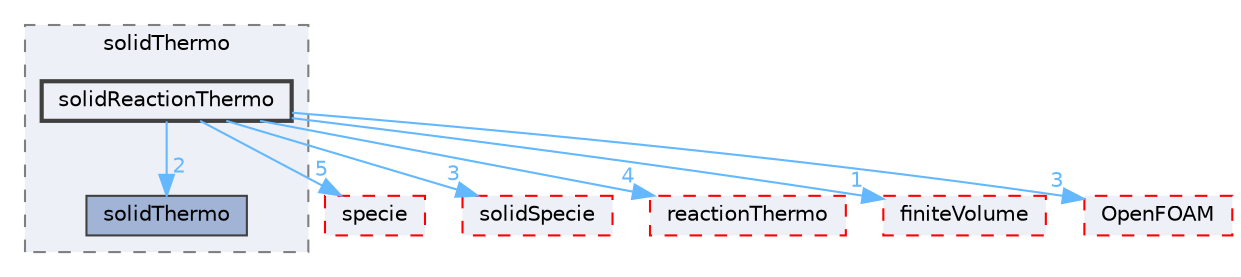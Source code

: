 digraph "src/thermophysicalModels/solidThermo/solidReactionThermo"
{
 // LATEX_PDF_SIZE
  bgcolor="transparent";
  edge [fontname=Helvetica,fontsize=10,labelfontname=Helvetica,labelfontsize=10];
  node [fontname=Helvetica,fontsize=10,shape=box,height=0.2,width=0.4];
  compound=true
  subgraph clusterdir_b0a4276768a9e3782bd6f894861ddaf3 {
    graph [ bgcolor="#edf0f7", pencolor="grey50", label="solidThermo", fontname=Helvetica,fontsize=10 style="filled,dashed", URL="dir_b0a4276768a9e3782bd6f894861ddaf3.html",tooltip=""]
  dir_ed5541df9ad7bd668902e88807c878ec [label="solidThermo", fillcolor="#a2b4d6", color="grey25", style="filled", URL="dir_ed5541df9ad7bd668902e88807c878ec.html",tooltip=""];
  dir_4bc4d863ebbaceda6fc6f92060da0f56 [label="solidReactionThermo", fillcolor="#edf0f7", color="grey25", style="filled,bold", URL="dir_4bc4d863ebbaceda6fc6f92060da0f56.html",tooltip=""];
  }
  dir_5c4bf53b114f4c9237cd4ef0431fc9bd [label="specie", fillcolor="#edf0f7", color="red", style="filled,dashed", URL="dir_5c4bf53b114f4c9237cd4ef0431fc9bd.html",tooltip=""];
  dir_640adc73b6f298758d016476c5bdb471 [label="solidSpecie", fillcolor="#edf0f7", color="red", style="filled,dashed", URL="dir_640adc73b6f298758d016476c5bdb471.html",tooltip=""];
  dir_87c7a4a86ffb283740ec390ea55551cb [label="reactionThermo", fillcolor="#edf0f7", color="red", style="filled,dashed", URL="dir_87c7a4a86ffb283740ec390ea55551cb.html",tooltip=""];
  dir_9bd15774b555cf7259a6fa18f99fe99b [label="finiteVolume", fillcolor="#edf0f7", color="red", style="filled,dashed", URL="dir_9bd15774b555cf7259a6fa18f99fe99b.html",tooltip=""];
  dir_c5473ff19b20e6ec4dfe5c310b3778a8 [label="OpenFOAM", fillcolor="#edf0f7", color="red", style="filled,dashed", URL="dir_c5473ff19b20e6ec4dfe5c310b3778a8.html",tooltip=""];
  dir_4bc4d863ebbaceda6fc6f92060da0f56->dir_5c4bf53b114f4c9237cd4ef0431fc9bd [headlabel="5", labeldistance=1.5 headhref="dir_003641_003683.html" href="dir_003641_003683.html" color="steelblue1" fontcolor="steelblue1"];
  dir_4bc4d863ebbaceda6fc6f92060da0f56->dir_640adc73b6f298758d016476c5bdb471 [headlabel="3", labeldistance=1.5 headhref="dir_003641_003642.html" href="dir_003641_003642.html" color="steelblue1" fontcolor="steelblue1"];
  dir_4bc4d863ebbaceda6fc6f92060da0f56->dir_87c7a4a86ffb283740ec390ea55551cb [headlabel="4", labeldistance=1.5 headhref="dir_003641_003245.html" href="dir_003641_003245.html" color="steelblue1" fontcolor="steelblue1"];
  dir_4bc4d863ebbaceda6fc6f92060da0f56->dir_9bd15774b555cf7259a6fa18f99fe99b [headlabel="1", labeldistance=1.5 headhref="dir_003641_001387.html" href="dir_003641_001387.html" color="steelblue1" fontcolor="steelblue1"];
  dir_4bc4d863ebbaceda6fc6f92060da0f56->dir_c5473ff19b20e6ec4dfe5c310b3778a8 [headlabel="3", labeldistance=1.5 headhref="dir_003641_002695.html" href="dir_003641_002695.html" color="steelblue1" fontcolor="steelblue1"];
  dir_4bc4d863ebbaceda6fc6f92060da0f56->dir_ed5541df9ad7bd668902e88807c878ec [headlabel="2", labeldistance=1.5 headhref="dir_003641_003644.html" href="dir_003641_003644.html" color="steelblue1" fontcolor="steelblue1"];
}
